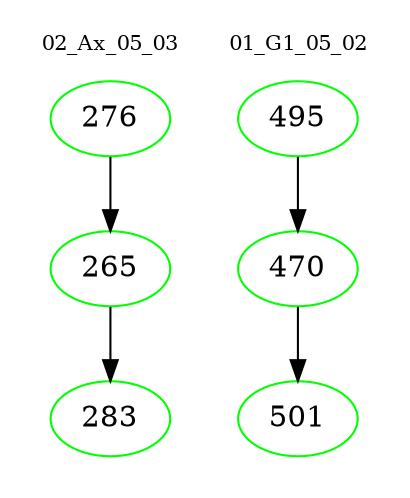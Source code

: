 digraph{
subgraph cluster_0 {
color = white
label = "02_Ax_05_03";
fontsize=10;
T0_276 [label="276", color="green"]
T0_276 -> T0_265 [color="black"]
T0_265 [label="265", color="green"]
T0_265 -> T0_283 [color="black"]
T0_283 [label="283", color="green"]
}
subgraph cluster_1 {
color = white
label = "01_G1_05_02";
fontsize=10;
T1_495 [label="495", color="green"]
T1_495 -> T1_470 [color="black"]
T1_470 [label="470", color="green"]
T1_470 -> T1_501 [color="black"]
T1_501 [label="501", color="green"]
}
}
